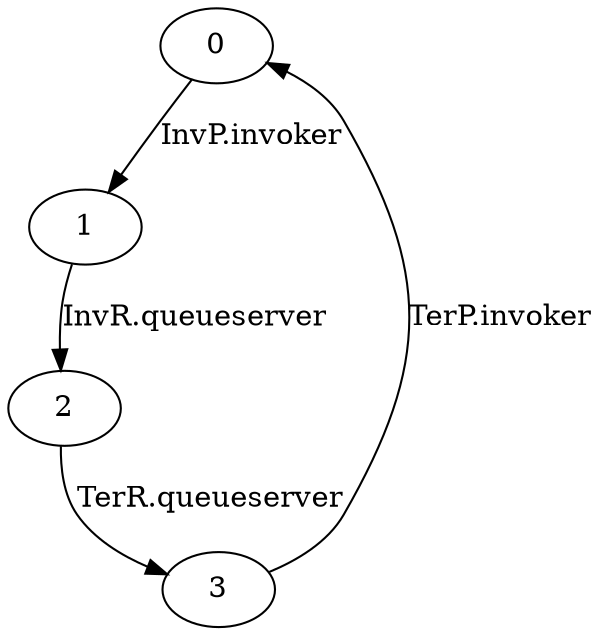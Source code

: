 digraph G {
  0 -> 1 [ label="InvP.invoker" ];
  1 -> 2 [ label="InvR.queueserver" ];
  2 -> 3 [ label="TerR.queueserver" ];
  3 -> 0 [ label="TerP.invoker" ];
}
